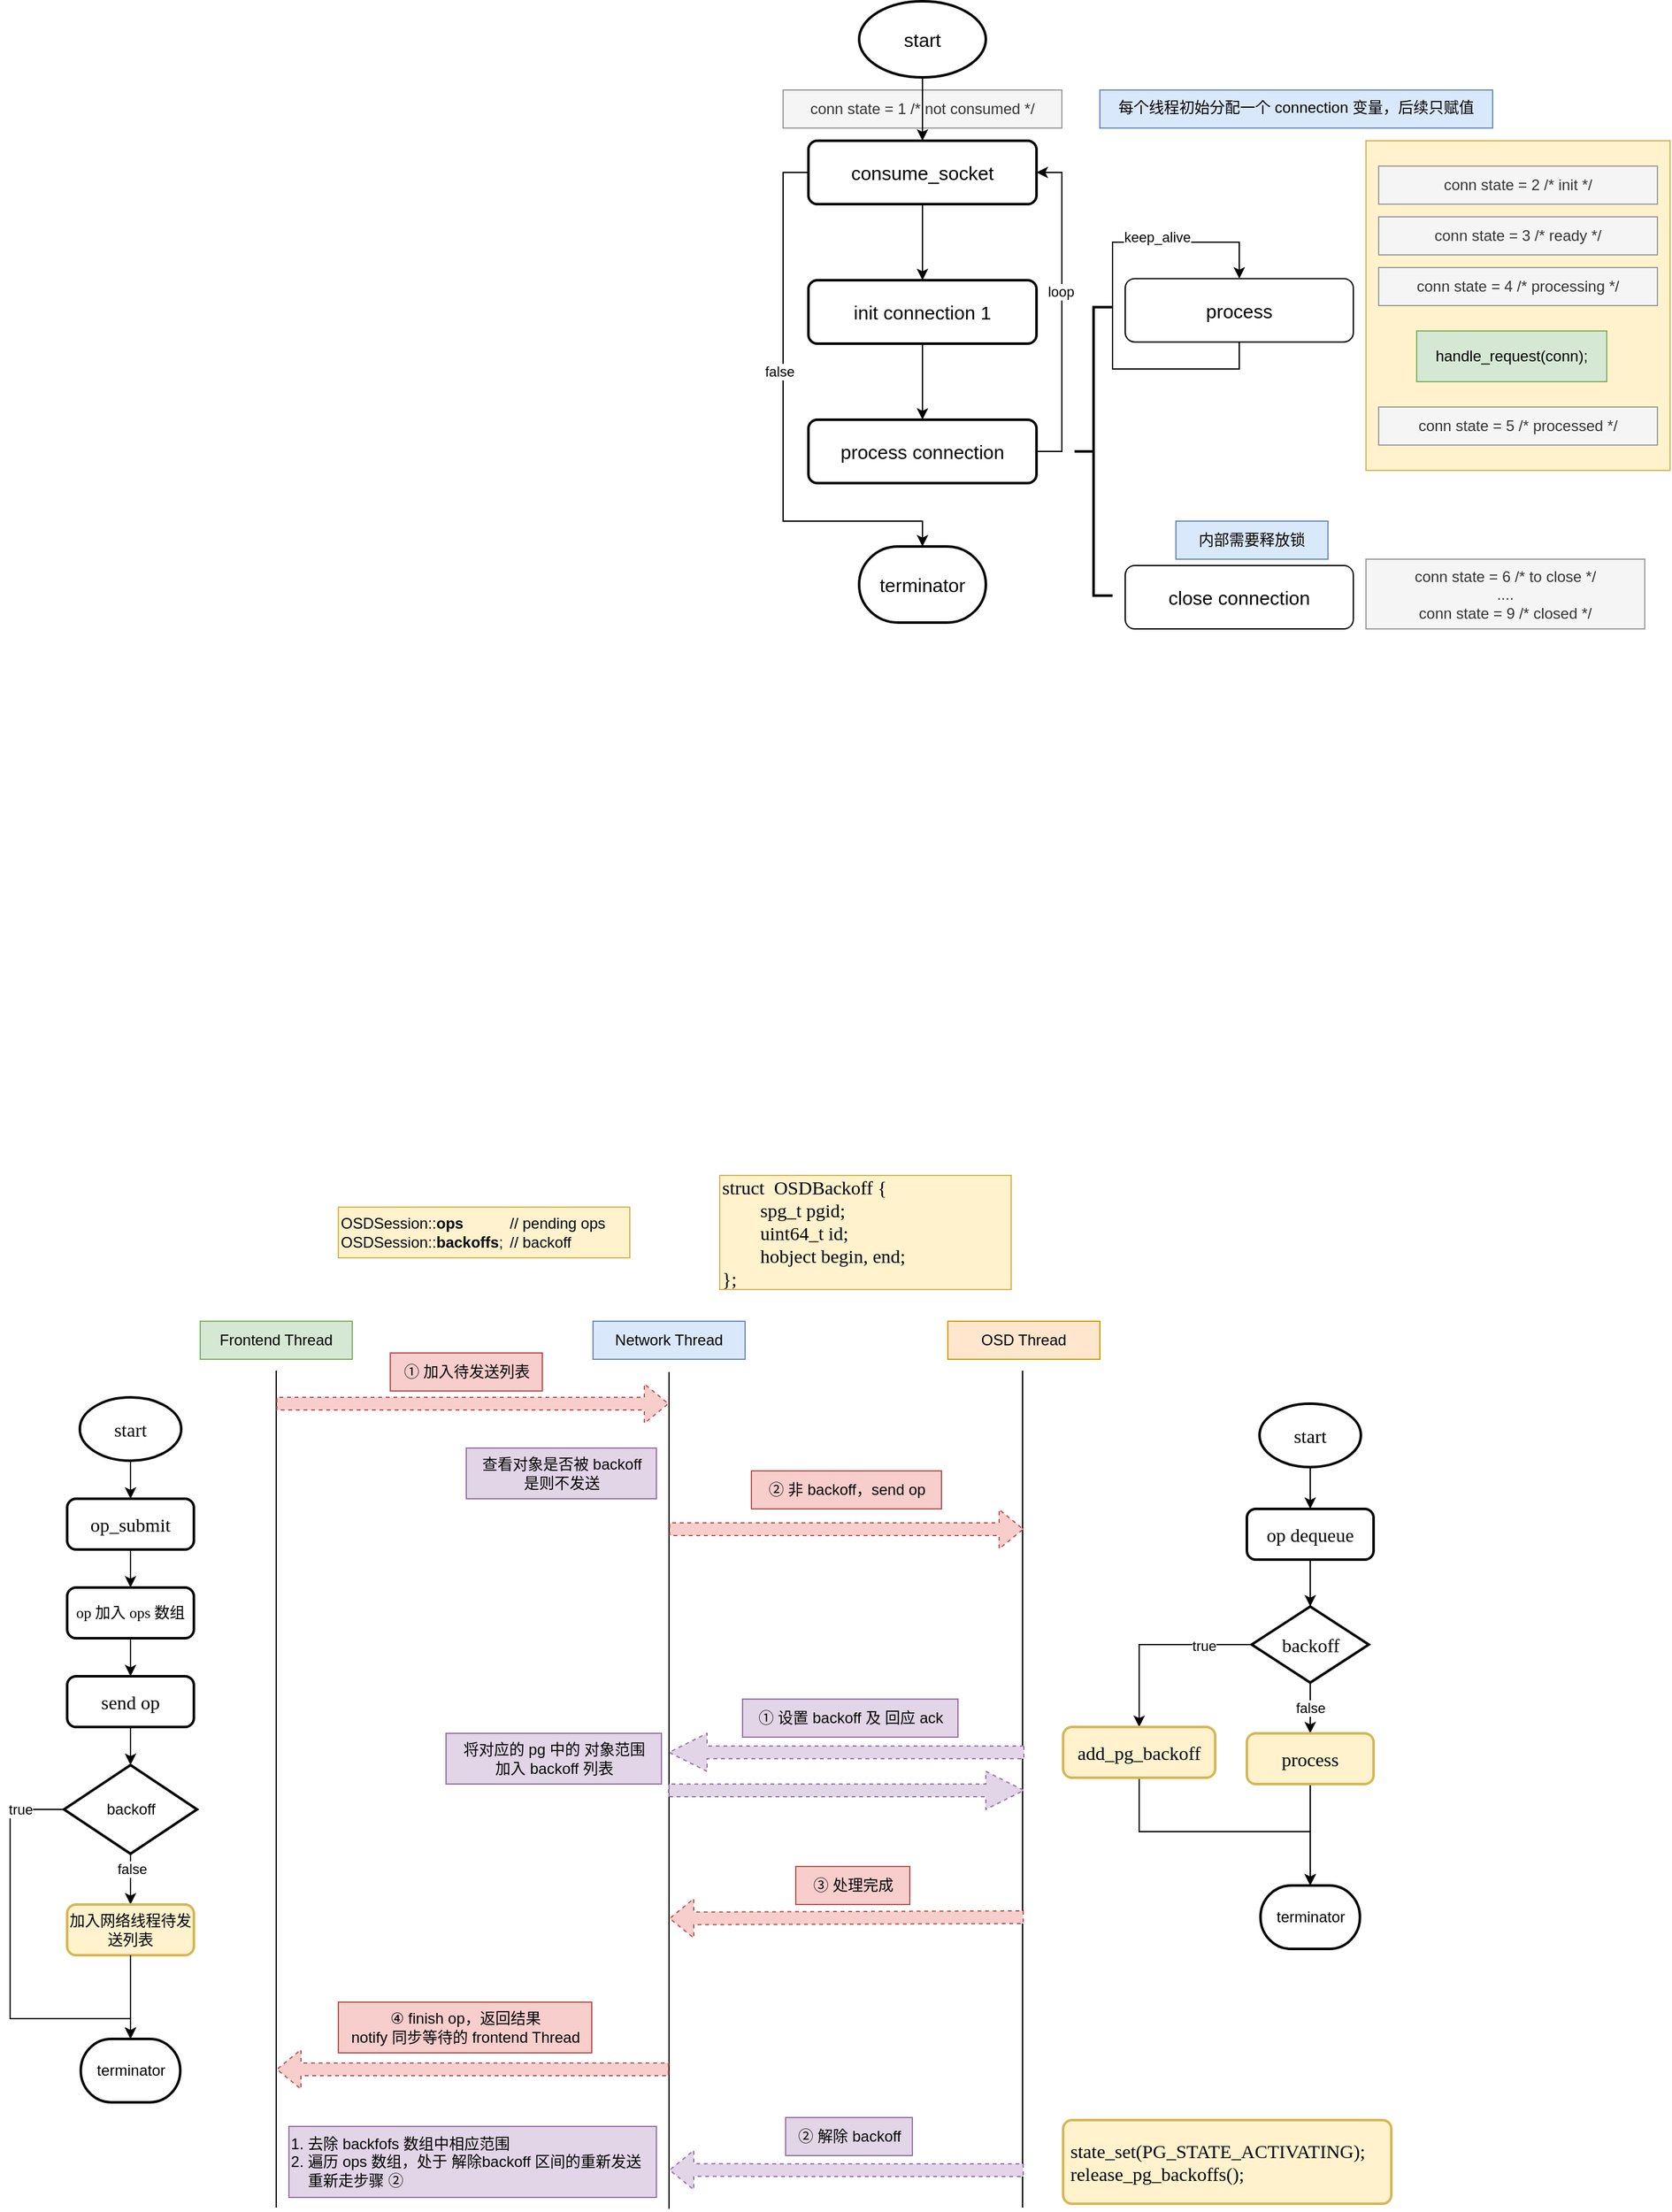 <mxfile version="24.8.6">
  <diagram id="C5RBs43oDa-KdzZeNtuy" name="Page-1">
    <mxGraphModel dx="3434" dy="1489" grid="1" gridSize="10" guides="1" tooltips="1" connect="1" arrows="1" fold="1" page="1" pageScale="1" pageWidth="827" pageHeight="1169" math="0" shadow="0">
      <root>
        <mxCell id="WIyWlLk6GJQsqaUBKTNV-0" />
        <mxCell id="WIyWlLk6GJQsqaUBKTNV-1" parent="WIyWlLk6GJQsqaUBKTNV-0" />
        <mxCell id="h92ZNd57hAfHwcITS-Yp-35" value="" style="group" parent="WIyWlLk6GJQsqaUBKTNV-1" vertex="1" connectable="0">
          <mxGeometry x="-190" y="89" width="700" height="495" as="geometry" />
        </mxCell>
        <mxCell id="h92ZNd57hAfHwcITS-Yp-18" value="conn state = 1&amp;nbsp;/* not consumed */" style="text;html=1;align=center;verticalAlign=middle;whiteSpace=wrap;rounded=0;fillColor=#f5f5f5;fontColor=#333333;strokeColor=#9E9E9E;" parent="h92ZNd57hAfHwcITS-Yp-35" vertex="1">
          <mxGeometry y="70" width="220" height="30" as="geometry" />
        </mxCell>
        <mxCell id="h92ZNd57hAfHwcITS-Yp-0" value="&lt;font style=&quot;font-size: 15px;&quot;&gt;start&lt;/font&gt;" style="strokeWidth=2;html=1;shape=mxgraph.flowchart.start_1;whiteSpace=wrap;" parent="h92ZNd57hAfHwcITS-Yp-35" vertex="1">
          <mxGeometry x="60" width="100" height="60" as="geometry" />
        </mxCell>
        <mxCell id="h92ZNd57hAfHwcITS-Yp-1" value="&lt;font style=&quot;font-size: 15px;&quot;&gt;consume_socket&lt;/font&gt;" style="rounded=1;whiteSpace=wrap;html=1;absoluteArcSize=1;arcSize=14;strokeWidth=2;" parent="h92ZNd57hAfHwcITS-Yp-35" vertex="1">
          <mxGeometry x="20" y="110" width="180" height="50" as="geometry" />
        </mxCell>
        <mxCell id="h92ZNd57hAfHwcITS-Yp-3" value="&lt;font style=&quot;font-size: 15px;&quot;&gt;init&amp;nbsp;connection 1&lt;/font&gt;" style="rounded=1;whiteSpace=wrap;html=1;absoluteArcSize=1;arcSize=14;strokeWidth=2;" parent="h92ZNd57hAfHwcITS-Yp-35" vertex="1">
          <mxGeometry x="20" y="220" width="180" height="50" as="geometry" />
        </mxCell>
        <mxCell id="h92ZNd57hAfHwcITS-Yp-14" style="edgeStyle=orthogonalEdgeStyle;rounded=0;orthogonalLoop=1;jettySize=auto;html=1;entryX=1;entryY=0.5;entryDx=0;entryDy=0;" parent="h92ZNd57hAfHwcITS-Yp-35" source="h92ZNd57hAfHwcITS-Yp-4" target="h92ZNd57hAfHwcITS-Yp-1" edge="1">
          <mxGeometry relative="1" as="geometry">
            <Array as="points">
              <mxPoint x="220" y="355" />
              <mxPoint x="220" y="135" />
            </Array>
          </mxGeometry>
        </mxCell>
        <mxCell id="h92ZNd57hAfHwcITS-Yp-15" value="loop" style="edgeLabel;html=1;align=center;verticalAlign=middle;resizable=0;points=[];" parent="h92ZNd57hAfHwcITS-Yp-14" vertex="1" connectable="0">
          <mxGeometry x="0.122" y="1" relative="1" as="geometry">
            <mxPoint as="offset" />
          </mxGeometry>
        </mxCell>
        <mxCell id="h92ZNd57hAfHwcITS-Yp-4" value="&lt;font style=&quot;font-size: 15px;&quot;&gt;process connection&lt;/font&gt;" style="rounded=1;whiteSpace=wrap;html=1;absoluteArcSize=1;arcSize=14;strokeWidth=2;" parent="h92ZNd57hAfHwcITS-Yp-35" vertex="1">
          <mxGeometry x="20" y="330" width="180" height="50" as="geometry" />
        </mxCell>
        <mxCell id="h92ZNd57hAfHwcITS-Yp-5" value="&lt;font style=&quot;font-size: 15px;&quot;&gt;terminator&lt;/font&gt;" style="strokeWidth=2;html=1;shape=mxgraph.flowchart.terminator;whiteSpace=wrap;" parent="h92ZNd57hAfHwcITS-Yp-35" vertex="1">
          <mxGeometry x="60" y="430" width="100" height="60" as="geometry" />
        </mxCell>
        <mxCell id="h92ZNd57hAfHwcITS-Yp-6" value="" style="strokeWidth=2;html=1;shape=mxgraph.flowchart.annotation_2;align=left;labelPosition=right;pointerEvents=1;" parent="h92ZNd57hAfHwcITS-Yp-35" vertex="1">
          <mxGeometry x="230" y="241.25" width="30" height="227.5" as="geometry" />
        </mxCell>
        <mxCell id="h92ZNd57hAfHwcITS-Yp-7" value="" style="endArrow=classic;html=1;rounded=0;exitX=0.5;exitY=1;exitDx=0;exitDy=0;exitPerimeter=0;entryX=0.5;entryY=0;entryDx=0;entryDy=0;" parent="h92ZNd57hAfHwcITS-Yp-35" source="h92ZNd57hAfHwcITS-Yp-0" target="h92ZNd57hAfHwcITS-Yp-1" edge="1">
          <mxGeometry width="50" height="50" relative="1" as="geometry">
            <mxPoint x="160" y="240" as="sourcePoint" />
            <mxPoint x="210" y="190" as="targetPoint" />
          </mxGeometry>
        </mxCell>
        <mxCell id="h92ZNd57hAfHwcITS-Yp-8" value="" style="endArrow=classic;html=1;rounded=0;exitX=0.5;exitY=1;exitDx=0;exitDy=0;" parent="h92ZNd57hAfHwcITS-Yp-35" source="h92ZNd57hAfHwcITS-Yp-1" edge="1">
          <mxGeometry width="50" height="50" relative="1" as="geometry">
            <mxPoint x="109.41" y="170" as="sourcePoint" />
            <mxPoint x="110" y="220" as="targetPoint" />
          </mxGeometry>
        </mxCell>
        <mxCell id="h92ZNd57hAfHwcITS-Yp-9" value="" style="endArrow=classic;html=1;rounded=0;exitX=0.5;exitY=1;exitDx=0;exitDy=0;entryX=0.5;entryY=0;entryDx=0;entryDy=0;" parent="h92ZNd57hAfHwcITS-Yp-35" source="h92ZNd57hAfHwcITS-Yp-3" target="h92ZNd57hAfHwcITS-Yp-4" edge="1">
          <mxGeometry width="50" height="50" relative="1" as="geometry">
            <mxPoint x="120" y="170" as="sourcePoint" />
            <mxPoint x="120" y="230" as="targetPoint" />
          </mxGeometry>
        </mxCell>
        <mxCell id="h92ZNd57hAfHwcITS-Yp-13" style="edgeStyle=orthogonalEdgeStyle;rounded=0;orthogonalLoop=1;jettySize=auto;html=1;exitX=0;exitY=0.5;exitDx=0;exitDy=0;entryX=0.5;entryY=0;entryDx=0;entryDy=0;entryPerimeter=0;" parent="h92ZNd57hAfHwcITS-Yp-35" source="h92ZNd57hAfHwcITS-Yp-1" target="h92ZNd57hAfHwcITS-Yp-5" edge="1">
          <mxGeometry relative="1" as="geometry">
            <Array as="points">
              <mxPoint y="135" />
              <mxPoint y="410" />
              <mxPoint x="110" y="410" />
            </Array>
          </mxGeometry>
        </mxCell>
        <mxCell id="h92ZNd57hAfHwcITS-Yp-16" value="false" style="edgeLabel;html=1;align=center;verticalAlign=middle;resizable=0;points=[];" parent="h92ZNd57hAfHwcITS-Yp-13" vertex="1" connectable="0">
          <mxGeometry x="-0.169" y="-3" relative="1" as="geometry">
            <mxPoint as="offset" />
          </mxGeometry>
        </mxCell>
        <mxCell id="h92ZNd57hAfHwcITS-Yp-20" value="&lt;font style=&quot;font-size: 15px;&quot;&gt;process&lt;/font&gt;" style="rounded=1;whiteSpace=wrap;html=1;" parent="h92ZNd57hAfHwcITS-Yp-35" vertex="1">
          <mxGeometry x="270" y="218.69" width="180" height="50" as="geometry" />
        </mxCell>
        <mxCell id="h92ZNd57hAfHwcITS-Yp-21" style="edgeStyle=orthogonalEdgeStyle;rounded=0;orthogonalLoop=1;jettySize=auto;html=1;entryX=0.5;entryY=0;entryDx=0;entryDy=0;exitX=0.5;exitY=1;exitDx=0;exitDy=0;" parent="h92ZNd57hAfHwcITS-Yp-35" source="h92ZNd57hAfHwcITS-Yp-20" target="h92ZNd57hAfHwcITS-Yp-20" edge="1">
          <mxGeometry relative="1" as="geometry">
            <Array as="points">
              <mxPoint x="360" y="289.94" />
              <mxPoint x="260" y="289.94" />
              <mxPoint x="260" y="189.94" />
              <mxPoint x="360" y="189.94" />
            </Array>
          </mxGeometry>
        </mxCell>
        <mxCell id="h92ZNd57hAfHwcITS-Yp-22" value="keep_alive" style="edgeLabel;html=1;align=center;verticalAlign=middle;resizable=0;points=[];" parent="h92ZNd57hAfHwcITS-Yp-21" vertex="1" connectable="0">
          <mxGeometry x="0.465" y="4" relative="1" as="geometry">
            <mxPoint as="offset" />
          </mxGeometry>
        </mxCell>
        <mxCell id="h92ZNd57hAfHwcITS-Yp-27" value="&lt;font style=&quot;font-size: 15px;&quot;&gt;close&amp;nbsp;connection&lt;/font&gt;" style="rounded=1;whiteSpace=wrap;html=1;" parent="h92ZNd57hAfHwcITS-Yp-35" vertex="1">
          <mxGeometry x="270" y="445" width="180" height="50" as="geometry" />
        </mxCell>
        <mxCell id="h92ZNd57hAfHwcITS-Yp-28" value="内部需要释放锁" style="text;html=1;align=center;verticalAlign=middle;whiteSpace=wrap;rounded=0;fillColor=#dae8fc;strokeColor=#6c8ebf;" parent="h92ZNd57hAfHwcITS-Yp-35" vertex="1">
          <mxGeometry x="310" y="410" width="120" height="30" as="geometry" />
        </mxCell>
        <mxCell id="h92ZNd57hAfHwcITS-Yp-29" value="&lt;div&gt;conn state = 6 /* to close */&lt;/div&gt;&lt;div&gt;....&lt;/div&gt;conn state = 9 /* closed */" style="text;html=1;align=center;verticalAlign=middle;whiteSpace=wrap;rounded=0;fillColor=#f5f5f5;fontColor=#333333;strokeColor=#9E9E9E;" parent="h92ZNd57hAfHwcITS-Yp-35" vertex="1">
          <mxGeometry x="460" y="440" width="220" height="55" as="geometry" />
        </mxCell>
        <mxCell id="h92ZNd57hAfHwcITS-Yp-32" value="" style="group" parent="h92ZNd57hAfHwcITS-Yp-35" vertex="1" connectable="0">
          <mxGeometry x="460" y="110" width="240" height="260" as="geometry" />
        </mxCell>
        <mxCell id="h92ZNd57hAfHwcITS-Yp-30" value="" style="rounded=0;whiteSpace=wrap;html=1;fillColor=#fff2cc;strokeColor=#d6b656;container=0;" parent="h92ZNd57hAfHwcITS-Yp-32" vertex="1">
          <mxGeometry width="240" height="260" as="geometry" />
        </mxCell>
        <mxCell id="h92ZNd57hAfHwcITS-Yp-19" value="conn state = 2 /* init */" style="text;html=1;align=center;verticalAlign=middle;whiteSpace=wrap;rounded=0;fillColor=#f5f5f5;fontColor=#333333;strokeColor=#9E9E9E;container=0;" parent="h92ZNd57hAfHwcITS-Yp-32" vertex="1">
          <mxGeometry x="10" y="20" width="220" height="30" as="geometry" />
        </mxCell>
        <mxCell id="h92ZNd57hAfHwcITS-Yp-23" value="conn state = 3 /* ready */" style="text;html=1;align=center;verticalAlign=middle;whiteSpace=wrap;rounded=0;fillColor=#f5f5f5;fontColor=#333333;strokeColor=#9E9E9E;container=0;" parent="h92ZNd57hAfHwcITS-Yp-32" vertex="1">
          <mxGeometry x="10" y="60" width="220" height="30" as="geometry" />
        </mxCell>
        <mxCell id="h92ZNd57hAfHwcITS-Yp-24" value="conn state = 4 /* processing */" style="text;html=1;align=center;verticalAlign=middle;whiteSpace=wrap;rounded=0;fillColor=#f5f5f5;fontColor=#333333;strokeColor=#9E9E9E;container=0;" parent="h92ZNd57hAfHwcITS-Yp-32" vertex="1">
          <mxGeometry x="10" y="100" width="220" height="30" as="geometry" />
        </mxCell>
        <mxCell id="h92ZNd57hAfHwcITS-Yp-25" value="handle_request(conn);" style="text;whiteSpace=wrap;verticalAlign=middle;fillColor=#d5e8d4;strokeColor=#82b366;align=center;container=0;" parent="h92ZNd57hAfHwcITS-Yp-32" vertex="1">
          <mxGeometry x="40" y="150" width="150" height="40" as="geometry" />
        </mxCell>
        <mxCell id="h92ZNd57hAfHwcITS-Yp-26" value="conn state = 5 /* processed */" style="text;html=1;align=center;verticalAlign=middle;whiteSpace=wrap;rounded=0;fillColor=#f5f5f5;fontColor=#333333;strokeColor=#9E9E9E;container=0;" parent="h92ZNd57hAfHwcITS-Yp-32" vertex="1">
          <mxGeometry x="10" y="210" width="220" height="30" as="geometry" />
        </mxCell>
        <mxCell id="h92ZNd57hAfHwcITS-Yp-34" value="&lt;div style=&quot;&quot;&gt;&lt;span style=&quot;background-color: initial;&quot;&gt;每个线程初始分配一个 connection 变量，后续只赋值&lt;/span&gt;&lt;/div&gt;" style="text;whiteSpace=wrap;html=1;fillColor=#dae8fc;strokeColor=#6c8ebf;align=center;" parent="h92ZNd57hAfHwcITS-Yp-35" vertex="1">
          <mxGeometry x="250" y="70" width="310" height="30" as="geometry" />
        </mxCell>
        <mxCell id="U1w5Cl4XXdJ5cNv1xuHd-0" value="" style="endArrow=none;html=1;rounded=0;" edge="1" parent="WIyWlLk6GJQsqaUBKTNV-1">
          <mxGeometry width="50" height="50" relative="1" as="geometry">
            <mxPoint x="-280" y="1830" as="sourcePoint" />
            <mxPoint x="-280" y="1170" as="targetPoint" />
          </mxGeometry>
        </mxCell>
        <mxCell id="U1w5Cl4XXdJ5cNv1xuHd-1" value="" style="endArrow=none;html=1;rounded=0;" edge="1" parent="WIyWlLk6GJQsqaUBKTNV-1">
          <mxGeometry width="50" height="50" relative="1" as="geometry">
            <mxPoint x="-590" y="1829" as="sourcePoint" />
            <mxPoint x="-590" y="1169" as="targetPoint" />
          </mxGeometry>
        </mxCell>
        <mxCell id="U1w5Cl4XXdJ5cNv1xuHd-2" value="" style="endArrow=none;html=1;rounded=0;" edge="1" parent="WIyWlLk6GJQsqaUBKTNV-1">
          <mxGeometry width="50" height="50" relative="1" as="geometry">
            <mxPoint x="-1" y="1829" as="sourcePoint" />
            <mxPoint x="-1" y="1169" as="targetPoint" />
          </mxGeometry>
        </mxCell>
        <mxCell id="U1w5Cl4XXdJ5cNv1xuHd-3" value="Frontend Thread" style="text;html=1;align=center;verticalAlign=middle;whiteSpace=wrap;rounded=0;fillColor=#d5e8d4;strokeColor=#82b366;" vertex="1" parent="WIyWlLk6GJQsqaUBKTNV-1">
          <mxGeometry x="-650" y="1130" width="120" height="30" as="geometry" />
        </mxCell>
        <mxCell id="U1w5Cl4XXdJ5cNv1xuHd-4" value="Network Thread" style="text;html=1;align=center;verticalAlign=middle;whiteSpace=wrap;rounded=0;fillColor=#dae8fc;strokeColor=#6c8ebf;" vertex="1" parent="WIyWlLk6GJQsqaUBKTNV-1">
          <mxGeometry x="-340" y="1130" width="120" height="30" as="geometry" />
        </mxCell>
        <mxCell id="U1w5Cl4XXdJ5cNv1xuHd-5" value="OSD Thread" style="text;html=1;align=center;verticalAlign=middle;whiteSpace=wrap;rounded=0;fillColor=#ffe6cc;strokeColor=#d79b00;" vertex="1" parent="WIyWlLk6GJQsqaUBKTNV-1">
          <mxGeometry x="-60" y="1130" width="120" height="30" as="geometry" />
        </mxCell>
        <mxCell id="U1w5Cl4XXdJ5cNv1xuHd-14" style="edgeStyle=orthogonalEdgeStyle;rounded=0;orthogonalLoop=1;jettySize=auto;html=1;exitX=0.5;exitY=1;exitDx=0;exitDy=0;exitPerimeter=0;entryX=0.5;entryY=0;entryDx=0;entryDy=0;" edge="1" parent="WIyWlLk6GJQsqaUBKTNV-1" source="U1w5Cl4XXdJ5cNv1xuHd-6" target="U1w5Cl4XXdJ5cNv1xuHd-7">
          <mxGeometry relative="1" as="geometry" />
        </mxCell>
        <mxCell id="U1w5Cl4XXdJ5cNv1xuHd-6" value="&lt;font face=&quot;Times New Roman&quot; style=&quot;font-size: 15px;&quot;&gt;start&lt;/font&gt;" style="strokeWidth=2;html=1;shape=mxgraph.flowchart.start_1;whiteSpace=wrap;" vertex="1" parent="WIyWlLk6GJQsqaUBKTNV-1">
          <mxGeometry x="-745" y="1190" width="80" height="50" as="geometry" />
        </mxCell>
        <mxCell id="U1w5Cl4XXdJ5cNv1xuHd-15" style="edgeStyle=orthogonalEdgeStyle;rounded=0;orthogonalLoop=1;jettySize=auto;html=1;exitX=0.5;exitY=1;exitDx=0;exitDy=0;entryX=0.5;entryY=0;entryDx=0;entryDy=0;" edge="1" parent="WIyWlLk6GJQsqaUBKTNV-1" source="U1w5Cl4XXdJ5cNv1xuHd-7" target="U1w5Cl4XXdJ5cNv1xuHd-8">
          <mxGeometry relative="1" as="geometry" />
        </mxCell>
        <mxCell id="U1w5Cl4XXdJ5cNv1xuHd-7" value="&lt;font face=&quot;Times New Roman&quot; style=&quot;font-size: 15px;&quot;&gt;op_submit&lt;/font&gt;" style="rounded=1;whiteSpace=wrap;html=1;absoluteArcSize=1;arcSize=14;strokeWidth=2;" vertex="1" parent="WIyWlLk6GJQsqaUBKTNV-1">
          <mxGeometry x="-755" y="1270" width="100" height="40" as="geometry" />
        </mxCell>
        <mxCell id="U1w5Cl4XXdJ5cNv1xuHd-16" style="edgeStyle=orthogonalEdgeStyle;rounded=0;orthogonalLoop=1;jettySize=auto;html=1;exitX=0.5;exitY=1;exitDx=0;exitDy=0;entryX=0.5;entryY=0;entryDx=0;entryDy=0;" edge="1" parent="WIyWlLk6GJQsqaUBKTNV-1" source="U1w5Cl4XXdJ5cNv1xuHd-8" target="U1w5Cl4XXdJ5cNv1xuHd-10">
          <mxGeometry relative="1" as="geometry" />
        </mxCell>
        <mxCell id="U1w5Cl4XXdJ5cNv1xuHd-8" value="&lt;font style=&quot;font-size: 12px;&quot; face=&quot;Times New Roman&quot;&gt;op 加入 ops 数组&lt;/font&gt;" style="rounded=1;whiteSpace=wrap;html=1;absoluteArcSize=1;arcSize=14;strokeWidth=2;" vertex="1" parent="WIyWlLk6GJQsqaUBKTNV-1">
          <mxGeometry x="-755" y="1340" width="100" height="40" as="geometry" />
        </mxCell>
        <mxCell id="U1w5Cl4XXdJ5cNv1xuHd-9" value="&lt;div&gt;OSDSession::&lt;b&gt;ops&lt;/b&gt; &lt;span style=&quot;white-space:pre&quot;&gt;&#x9;&#x9;&lt;/span&gt;// pending ops&lt;/div&gt;&lt;div&gt;OSDSession::&lt;b&gt;backoffs&lt;/b&gt;;&lt;span style=&quot;white-space:pre&quot;&gt;&#x9;&lt;/span&gt;// backoff&lt;/div&gt;" style="text;html=1;align=left;verticalAlign=middle;whiteSpace=wrap;rounded=0;fillColor=#fff2cc;strokeColor=#d6b656;" vertex="1" parent="WIyWlLk6GJQsqaUBKTNV-1">
          <mxGeometry x="-541" y="1040" width="230" height="40" as="geometry" />
        </mxCell>
        <mxCell id="U1w5Cl4XXdJ5cNv1xuHd-10" value="&lt;font face=&quot;Times New Roman&quot; style=&quot;font-size: 15px;&quot;&gt;send op&lt;/font&gt;" style="rounded=1;whiteSpace=wrap;html=1;absoluteArcSize=1;arcSize=14;strokeWidth=2;" vertex="1" parent="WIyWlLk6GJQsqaUBKTNV-1">
          <mxGeometry x="-755" y="1410" width="100" height="40" as="geometry" />
        </mxCell>
        <mxCell id="U1w5Cl4XXdJ5cNv1xuHd-18" style="edgeStyle=orthogonalEdgeStyle;rounded=0;orthogonalLoop=1;jettySize=auto;html=1;exitX=0.5;exitY=1;exitDx=0;exitDy=0;exitPerimeter=0;entryX=0.5;entryY=0;entryDx=0;entryDy=0;" edge="1" parent="WIyWlLk6GJQsqaUBKTNV-1" source="U1w5Cl4XXdJ5cNv1xuHd-11" target="U1w5Cl4XXdJ5cNv1xuHd-12">
          <mxGeometry relative="1" as="geometry" />
        </mxCell>
        <mxCell id="U1w5Cl4XXdJ5cNv1xuHd-22" value="false" style="edgeLabel;html=1;align=center;verticalAlign=middle;resizable=0;points=[];" vertex="1" connectable="0" parent="U1w5Cl4XXdJ5cNv1xuHd-18">
          <mxGeometry x="-0.4" y="1" relative="1" as="geometry">
            <mxPoint as="offset" />
          </mxGeometry>
        </mxCell>
        <mxCell id="U1w5Cl4XXdJ5cNv1xuHd-11" value="backoff" style="strokeWidth=2;html=1;shape=mxgraph.flowchart.decision;whiteSpace=wrap;" vertex="1" parent="WIyWlLk6GJQsqaUBKTNV-1">
          <mxGeometry x="-757.5" y="1480" width="105" height="70" as="geometry" />
        </mxCell>
        <mxCell id="U1w5Cl4XXdJ5cNv1xuHd-12" value="加入网络线程待发送列表" style="rounded=1;whiteSpace=wrap;html=1;absoluteArcSize=1;arcSize=14;strokeWidth=2;fillColor=#fff2cc;strokeColor=#d6b656;" vertex="1" parent="WIyWlLk6GJQsqaUBKTNV-1">
          <mxGeometry x="-755" y="1590" width="100" height="40" as="geometry" />
        </mxCell>
        <mxCell id="U1w5Cl4XXdJ5cNv1xuHd-13" value="terminator" style="strokeWidth=2;html=1;shape=mxgraph.flowchart.terminator;whiteSpace=wrap;" vertex="1" parent="WIyWlLk6GJQsqaUBKTNV-1">
          <mxGeometry x="-744.25" y="1696" width="78.5" height="50" as="geometry" />
        </mxCell>
        <mxCell id="U1w5Cl4XXdJ5cNv1xuHd-17" style="edgeStyle=orthogonalEdgeStyle;rounded=0;orthogonalLoop=1;jettySize=auto;html=1;exitX=0.5;exitY=1;exitDx=0;exitDy=0;entryX=0.5;entryY=0;entryDx=0;entryDy=0;entryPerimeter=0;" edge="1" parent="WIyWlLk6GJQsqaUBKTNV-1" source="U1w5Cl4XXdJ5cNv1xuHd-10" target="U1w5Cl4XXdJ5cNv1xuHd-11">
          <mxGeometry relative="1" as="geometry" />
        </mxCell>
        <mxCell id="U1w5Cl4XXdJ5cNv1xuHd-19" style="edgeStyle=orthogonalEdgeStyle;rounded=0;orthogonalLoop=1;jettySize=auto;html=1;exitX=0.5;exitY=1;exitDx=0;exitDy=0;entryX=0.5;entryY=0;entryDx=0;entryDy=0;entryPerimeter=0;" edge="1" parent="WIyWlLk6GJQsqaUBKTNV-1" source="U1w5Cl4XXdJ5cNv1xuHd-12" target="U1w5Cl4XXdJ5cNv1xuHd-13">
          <mxGeometry relative="1" as="geometry" />
        </mxCell>
        <mxCell id="U1w5Cl4XXdJ5cNv1xuHd-20" style="edgeStyle=orthogonalEdgeStyle;rounded=0;orthogonalLoop=1;jettySize=auto;html=1;exitX=0;exitY=0.5;exitDx=0;exitDy=0;exitPerimeter=0;entryX=0.5;entryY=0;entryDx=0;entryDy=0;entryPerimeter=0;" edge="1" parent="WIyWlLk6GJQsqaUBKTNV-1" source="U1w5Cl4XXdJ5cNv1xuHd-11" target="U1w5Cl4XXdJ5cNv1xuHd-13">
          <mxGeometry relative="1" as="geometry">
            <Array as="points">
              <mxPoint x="-800" y="1515" />
              <mxPoint x="-800" y="1680" />
              <mxPoint x="-705" y="1680" />
            </Array>
          </mxGeometry>
        </mxCell>
        <mxCell id="U1w5Cl4XXdJ5cNv1xuHd-21" value="true" style="edgeLabel;html=1;align=center;verticalAlign=middle;resizable=0;points=[];" vertex="1" connectable="0" parent="U1w5Cl4XXdJ5cNv1xuHd-20">
          <mxGeometry x="-0.783" relative="1" as="geometry">
            <mxPoint as="offset" />
          </mxGeometry>
        </mxCell>
        <mxCell id="U1w5Cl4XXdJ5cNv1xuHd-29" style="edgeStyle=orthogonalEdgeStyle;rounded=0;orthogonalLoop=1;jettySize=auto;html=1;exitX=0.5;exitY=1;exitDx=0;exitDy=0;exitPerimeter=0;entryX=0.5;entryY=0;entryDx=0;entryDy=0;" edge="1" parent="WIyWlLk6GJQsqaUBKTNV-1" source="U1w5Cl4XXdJ5cNv1xuHd-23" target="U1w5Cl4XXdJ5cNv1xuHd-24">
          <mxGeometry relative="1" as="geometry" />
        </mxCell>
        <mxCell id="U1w5Cl4XXdJ5cNv1xuHd-23" value="&lt;font face=&quot;Times New Roman&quot; style=&quot;font-size: 15px;&quot;&gt;start&lt;/font&gt;" style="strokeWidth=2;html=1;shape=mxgraph.flowchart.start_1;whiteSpace=wrap;" vertex="1" parent="WIyWlLk6GJQsqaUBKTNV-1">
          <mxGeometry x="186" y="1195" width="80" height="50" as="geometry" />
        </mxCell>
        <mxCell id="U1w5Cl4XXdJ5cNv1xuHd-24" value="&lt;font face=&quot;Times New Roman&quot;&gt;&lt;span style=&quot;font-size: 15px;&quot;&gt;op dequeue&lt;/span&gt;&lt;/font&gt;" style="rounded=1;whiteSpace=wrap;html=1;absoluteArcSize=1;arcSize=14;strokeWidth=2;" vertex="1" parent="WIyWlLk6GJQsqaUBKTNV-1">
          <mxGeometry x="176" y="1278" width="100" height="40" as="geometry" />
        </mxCell>
        <mxCell id="U1w5Cl4XXdJ5cNv1xuHd-30" value="false" style="edgeStyle=orthogonalEdgeStyle;rounded=0;orthogonalLoop=1;jettySize=auto;html=1;exitX=0.5;exitY=1;exitDx=0;exitDy=0;exitPerimeter=0;entryX=0.5;entryY=0;entryDx=0;entryDy=0;" edge="1" parent="WIyWlLk6GJQsqaUBKTNV-1" source="U1w5Cl4XXdJ5cNv1xuHd-26" target="U1w5Cl4XXdJ5cNv1xuHd-27">
          <mxGeometry relative="1" as="geometry" />
        </mxCell>
        <mxCell id="U1w5Cl4XXdJ5cNv1xuHd-32" style="edgeStyle=orthogonalEdgeStyle;rounded=0;orthogonalLoop=1;jettySize=auto;html=1;exitX=0;exitY=0.5;exitDx=0;exitDy=0;exitPerimeter=0;entryX=0.5;entryY=0;entryDx=0;entryDy=0;" edge="1" parent="WIyWlLk6GJQsqaUBKTNV-1" source="U1w5Cl4XXdJ5cNv1xuHd-26" target="U1w5Cl4XXdJ5cNv1xuHd-31">
          <mxGeometry relative="1" as="geometry" />
        </mxCell>
        <mxCell id="U1w5Cl4XXdJ5cNv1xuHd-33" value="true" style="edgeLabel;html=1;align=center;verticalAlign=middle;resizable=0;points=[];" vertex="1" connectable="0" parent="U1w5Cl4XXdJ5cNv1xuHd-32">
          <mxGeometry x="-0.499" y="1" relative="1" as="geometry">
            <mxPoint as="offset" />
          </mxGeometry>
        </mxCell>
        <mxCell id="U1w5Cl4XXdJ5cNv1xuHd-26" value="&lt;font style=&quot;font-size: 15px;&quot; face=&quot;Times New Roman&quot;&gt;backoff&lt;/font&gt;" style="strokeWidth=2;html=1;shape=mxgraph.flowchart.decision;whiteSpace=wrap;" vertex="1" parent="WIyWlLk6GJQsqaUBKTNV-1">
          <mxGeometry x="179.75" y="1355" width="92.5" height="60" as="geometry" />
        </mxCell>
        <mxCell id="U1w5Cl4XXdJ5cNv1xuHd-36" style="edgeStyle=orthogonalEdgeStyle;rounded=0;orthogonalLoop=1;jettySize=auto;html=1;exitX=0.5;exitY=1;exitDx=0;exitDy=0;" edge="1" parent="WIyWlLk6GJQsqaUBKTNV-1" source="U1w5Cl4XXdJ5cNv1xuHd-27">
          <mxGeometry relative="1" as="geometry">
            <mxPoint x="226" y="1575" as="targetPoint" />
          </mxGeometry>
        </mxCell>
        <mxCell id="U1w5Cl4XXdJ5cNv1xuHd-27" value="&lt;font style=&quot;font-size: 15px;&quot; face=&quot;Times New Roman&quot;&gt;process&lt;/font&gt;" style="rounded=1;whiteSpace=wrap;html=1;absoluteArcSize=1;arcSize=14;strokeWidth=2;fillColor=#fff2cc;strokeColor=#d6b656;" vertex="1" parent="WIyWlLk6GJQsqaUBKTNV-1">
          <mxGeometry x="176" y="1455" width="100" height="40" as="geometry" />
        </mxCell>
        <mxCell id="U1w5Cl4XXdJ5cNv1xuHd-28" style="edgeStyle=orthogonalEdgeStyle;rounded=0;orthogonalLoop=1;jettySize=auto;html=1;exitX=0.5;exitY=1;exitDx=0;exitDy=0;entryX=0.5;entryY=0;entryDx=0;entryDy=0;entryPerimeter=0;" edge="1" parent="WIyWlLk6GJQsqaUBKTNV-1" source="U1w5Cl4XXdJ5cNv1xuHd-24" target="U1w5Cl4XXdJ5cNv1xuHd-26">
          <mxGeometry relative="1" as="geometry" />
        </mxCell>
        <mxCell id="U1w5Cl4XXdJ5cNv1xuHd-35" style="edgeStyle=orthogonalEdgeStyle;rounded=0;orthogonalLoop=1;jettySize=auto;html=1;exitX=0.5;exitY=1;exitDx=0;exitDy=0;" edge="1" parent="WIyWlLk6GJQsqaUBKTNV-1" source="U1w5Cl4XXdJ5cNv1xuHd-31" target="U1w5Cl4XXdJ5cNv1xuHd-34">
          <mxGeometry relative="1" as="geometry" />
        </mxCell>
        <mxCell id="U1w5Cl4XXdJ5cNv1xuHd-31" value="&lt;div data-morpho-block-id=&quot;docyg-2cb7d0c1-a724-11ef-acb9-47eefe7e204d&quot; class=&quot;mp-block-code-container&quot;&gt;&lt;pre style=&quot;overflow:auto&quot; class=&quot;mp-block-code-wrapper language-cpp&quot; data-view=&quot;code&quot; data-indent=&quot;0&quot; data-autowrap=&quot;false&quot; data-lang=&quot;cpp&quot; data-title=&quot;&quot; spellcheck=&quot;false&quot;&gt;&lt;div style=&quot;overflow:auto&quot; class=&quot;mp-block-code-content&quot;&gt;&lt;div data-text-content=&quot;&quot; class=&quot;mp-block-code-line&quot;&gt;&lt;span class=&quot;mp-block-code-line-content&quot;&gt;&lt;font style=&quot;font-size: 15px;&quot; face=&quot;Times New Roman&quot;&gt;add_pg_backoff&lt;/font&gt;&lt;/span&gt;&lt;/div&gt;&lt;/div&gt;&lt;/pre&gt;&lt;/div&gt;&lt;span class=&quot;mp-morpho-clipboard-doc-data&quot; data-morpho-doc-data=&quot;{&amp;quot;token&amp;quot;:&amp;quot;eyJhbGciOiJkaXIiLCJlbmMiOiJBMjU2R0NNIiwiYXBwSWQiOjEsInVpZCI6IlJwZjc3dm04TEUiLCJkb2NJZCI6InA1akJ1VllRQU9MX0IyIn0..MZDtKFkFQTlGJ8MC.aDaDxI_EinaNMKY9jjZV700NFYcS0YW0zk7ayk-DiJGO3N3S66tyYHH0j371GUDVrIQJL9d3-qEqKE9PYFEJRVh-kbnZ5zRWzxFcASqiscKPwq9REfCqIlF_kGmAo9mJ8rU3PhqWoFYz_juT_r-jXPNIgs_IecfH0P-RgJFbQ_LCheDi5WE2Oov2HN13xUEcA_zCnDivd8Q_zoicypyFRY-GZA.uTiKGGI4jxvv-MYLlxSpGw&amp;quot;,&amp;quot;appId&amp;quot;:&amp;quot;1&amp;quot;}&quot;&gt;&lt;/span&gt;" style="rounded=1;whiteSpace=wrap;html=1;absoluteArcSize=1;arcSize=14;strokeWidth=2;fillColor=#fff2cc;strokeColor=#d6b656;" vertex="1" parent="WIyWlLk6GJQsqaUBKTNV-1">
          <mxGeometry x="31" y="1450" width="120" height="40" as="geometry" />
        </mxCell>
        <mxCell id="U1w5Cl4XXdJ5cNv1xuHd-34" value="terminator" style="strokeWidth=2;html=1;shape=mxgraph.flowchart.terminator;whiteSpace=wrap;" vertex="1" parent="WIyWlLk6GJQsqaUBKTNV-1">
          <mxGeometry x="186.75" y="1575" width="78.5" height="50" as="geometry" />
        </mxCell>
        <mxCell id="U1w5Cl4XXdJ5cNv1xuHd-37" value="&lt;div data-morpho-block-id=&quot;docyg-2cb7d0c1-a724-11ef-acb9-47eefe7e204d&quot; class=&quot;mp-block-code-container&quot;&gt;&lt;pre style=&quot;overflow:auto&quot; class=&quot;mp-block-code-wrapper language-cpp&quot; data-view=&quot;code&quot; data-indent=&quot;0&quot; data-autowrap=&quot;false&quot; data-lang=&quot;cpp&quot; data-title=&quot;&quot; spellcheck=&quot;false&quot;&gt;&lt;div style=&quot;overflow: auto; font-size: 15px;&quot; class=&quot;mp-block-code-content&quot;&gt;&lt;div data-text-content=&quot;&quot; class=&quot;mp-block-code-line&quot;&gt;&lt;p style=&quot;margin: 0px; font-variant-numeric: normal; font-variant-east-asian: normal; font-variant-alternates: normal; font-size-adjust: none; font-kerning: auto; font-optical-sizing: auto; font-feature-settings: normal; font-variation-settings: normal; font-variant-position: normal; font-stretch: normal; line-height: normal; white-space: normal;&quot; class=&quot;p1&quot;&gt;&lt;font style=&quot;font-size: 15px;&quot; face=&quot;Times New Roman&quot;&gt;&lt;span style=&quot;&quot; class=&quot;Apple-converted-space&quot;&gt;&amp;nbsp;&lt;/span&gt;state_set(PG_STATE_ACTIVATING);&lt;/font&gt;&lt;/p&gt;&lt;p style=&quot;margin: 0px; font-variant-numeric: normal; font-variant-east-asian: normal; font-variant-alternates: normal; font-size-adjust: none; font-kerning: auto; font-optical-sizing: auto; font-feature-settings: normal; font-variation-settings: normal; font-variant-position: normal; font-stretch: normal; line-height: normal; white-space: normal;&quot; class=&quot;p1&quot;&gt;&lt;font style=&quot;font-size: 15px;&quot; face=&quot;Times New Roman&quot;&gt;&lt;span style=&quot;&quot; class=&quot;Apple-converted-space&quot;&gt;&amp;nbsp;&lt;/span&gt;release_pg_backoffs();&lt;/font&gt;&lt;/p&gt;&lt;/div&gt;&lt;/div&gt;&lt;/pre&gt;&lt;/div&gt;&lt;span class=&quot;mp-morpho-clipboard-doc-data&quot; data-morpho-doc-data=&quot;{&amp;quot;token&amp;quot;:&amp;quot;eyJhbGciOiJkaXIiLCJlbmMiOiJBMjU2R0NNIiwiYXBwSWQiOjEsInVpZCI6IlJwZjc3dm04TEUiLCJkb2NJZCI6InA1akJ1VllRQU9MX0IyIn0..MZDtKFkFQTlGJ8MC.aDaDxI_EinaNMKY9jjZV700NFYcS0YW0zk7ayk-DiJGO3N3S66tyYHH0j371GUDVrIQJL9d3-qEqKE9PYFEJRVh-kbnZ5zRWzxFcASqiscKPwq9REfCqIlF_kGmAo9mJ8rU3PhqWoFYz_juT_r-jXPNIgs_IecfH0P-RgJFbQ_LCheDi5WE2Oov2HN13xUEcA_zCnDivd8Q_zoicypyFRY-GZA.uTiKGGI4jxvv-MYLlxSpGw&amp;quot;,&amp;quot;appId&amp;quot;:&amp;quot;1&amp;quot;}&quot;&gt;&lt;/span&gt;" style="rounded=1;whiteSpace=wrap;html=1;absoluteArcSize=1;arcSize=14;strokeWidth=2;align=left;fillColor=#fff2cc;strokeColor=#d6b656;" vertex="1" parent="WIyWlLk6GJQsqaUBKTNV-1">
          <mxGeometry x="31" y="1760" width="259" height="66" as="geometry" />
        </mxCell>
        <mxCell id="U1w5Cl4XXdJ5cNv1xuHd-38" value="" style="endArrow=classic;html=1;rounded=0;dashed=1;curved=0;shape=flexArrow;fillColor=#f8cecc;strokeColor=#b85450;" edge="1" parent="WIyWlLk6GJQsqaUBKTNV-1">
          <mxGeometry width="50" height="50" relative="1" as="geometry">
            <mxPoint x="-590" y="1195" as="sourcePoint" />
            <mxPoint x="-280" y="1195" as="targetPoint" />
          </mxGeometry>
        </mxCell>
        <mxCell id="U1w5Cl4XXdJ5cNv1xuHd-39" value="" style="endArrow=classic;html=1;rounded=0;dashed=1;shape=flexArrow;fillColor=#f8cecc;strokeColor=#b85450;" edge="1" parent="WIyWlLk6GJQsqaUBKTNV-1">
          <mxGeometry width="50" height="50" relative="1" as="geometry">
            <mxPoint x="-280" y="1720" as="sourcePoint" />
            <mxPoint x="-590" y="1720" as="targetPoint" />
          </mxGeometry>
        </mxCell>
        <mxCell id="U1w5Cl4XXdJ5cNv1xuHd-40" value="④ finish op，返回结果&lt;div&gt;notify 同步等待的 frontend Thread&lt;/div&gt;" style="text;html=1;align=center;verticalAlign=middle;resizable=0;points=[];autosize=1;strokeColor=#b85450;fillColor=#f8cecc;" vertex="1" parent="WIyWlLk6GJQsqaUBKTNV-1">
          <mxGeometry x="-541" y="1667" width="200" height="40" as="geometry" />
        </mxCell>
        <mxCell id="U1w5Cl4XXdJ5cNv1xuHd-41" value="" style="endArrow=classic;html=1;rounded=0;dashed=1;shape=flexArrow;fillColor=#f8cecc;strokeColor=#b85450;" edge="1" parent="WIyWlLk6GJQsqaUBKTNV-1">
          <mxGeometry width="50" height="50" relative="1" as="geometry">
            <mxPoint x="-280" y="1294" as="sourcePoint" />
            <mxPoint y="1294" as="targetPoint" />
          </mxGeometry>
        </mxCell>
        <mxCell id="U1w5Cl4XXdJ5cNv1xuHd-42" value="" style="endArrow=classic;html=1;rounded=0;dashed=1;shape=flexArrow;fillColor=#f8cecc;strokeColor=#b85450;" edge="1" parent="WIyWlLk6GJQsqaUBKTNV-1">
          <mxGeometry width="50" height="50" relative="1" as="geometry">
            <mxPoint y="1600" as="sourcePoint" />
            <mxPoint x="-280" y="1601" as="targetPoint" />
          </mxGeometry>
        </mxCell>
        <mxCell id="U1w5Cl4XXdJ5cNv1xuHd-43" value="" style="endArrow=classic;html=1;rounded=0;dashed=1;fillColor=#e1d5e7;strokeColor=#9673a6;shape=arrow;" edge="1" parent="WIyWlLk6GJQsqaUBKTNV-1">
          <mxGeometry width="50" height="50" relative="1" as="geometry">
            <mxPoint y="1470" as="sourcePoint" />
            <mxPoint x="-280" y="1470" as="targetPoint" />
          </mxGeometry>
        </mxCell>
        <mxCell id="U1w5Cl4XXdJ5cNv1xuHd-44" value="" style="endArrow=classic;html=1;rounded=0;dashed=1;fillColor=#e1d5e7;strokeColor=#9673a6;shape=flexArrow;" edge="1" parent="WIyWlLk6GJQsqaUBKTNV-1">
          <mxGeometry width="50" height="50" relative="1" as="geometry">
            <mxPoint y="1799.52" as="sourcePoint" />
            <mxPoint x="-280" y="1799.41" as="targetPoint" />
          </mxGeometry>
        </mxCell>
        <mxCell id="U1w5Cl4XXdJ5cNv1xuHd-45" value="① 加入待发送列表" style="text;html=1;align=center;verticalAlign=middle;resizable=0;points=[];autosize=1;strokeColor=#b85450;fillColor=#f8cecc;" vertex="1" parent="WIyWlLk6GJQsqaUBKTNV-1">
          <mxGeometry x="-500" y="1155" width="120" height="30" as="geometry" />
        </mxCell>
        <mxCell id="U1w5Cl4XXdJ5cNv1xuHd-49" value="查看对象是否被 backoff&lt;div&gt;是则不发送&lt;/div&gt;" style="text;html=1;align=center;verticalAlign=middle;resizable=0;points=[];autosize=1;strokeColor=#9673a6;fillColor=#e1d5e7;" vertex="1" parent="WIyWlLk6GJQsqaUBKTNV-1">
          <mxGeometry x="-440" y="1230" width="150" height="40" as="geometry" />
        </mxCell>
        <mxCell id="U1w5Cl4XXdJ5cNv1xuHd-50" value="② 非 backoff，send op" style="text;html=1;align=center;verticalAlign=middle;resizable=0;points=[];autosize=1;strokeColor=#b85450;fillColor=#f8cecc;" vertex="1" parent="WIyWlLk6GJQsqaUBKTNV-1">
          <mxGeometry x="-215" y="1248" width="150" height="30" as="geometry" />
        </mxCell>
        <mxCell id="U1w5Cl4XXdJ5cNv1xuHd-51" value="③ 处理完成" style="text;html=1;align=center;verticalAlign=middle;resizable=0;points=[];autosize=1;strokeColor=#b85450;fillColor=#f8cecc;" vertex="1" parent="WIyWlLk6GJQsqaUBKTNV-1">
          <mxGeometry x="-180" y="1560" width="90" height="30" as="geometry" />
        </mxCell>
        <mxCell id="U1w5Cl4XXdJ5cNv1xuHd-52" value="① 设置 backoff 及 回应 ack" style="text;html=1;align=center;verticalAlign=middle;resizable=0;points=[];autosize=1;strokeColor=#9673a6;fillColor=#e1d5e7;" vertex="1" parent="WIyWlLk6GJQsqaUBKTNV-1">
          <mxGeometry x="-222" y="1428" width="170" height="30" as="geometry" />
        </mxCell>
        <mxCell id="U1w5Cl4XXdJ5cNv1xuHd-53" value="" style="endArrow=classic;html=1;rounded=0;dashed=1;fillColor=#e1d5e7;strokeColor=#9673a6;shape=arrow;" edge="1" parent="WIyWlLk6GJQsqaUBKTNV-1">
          <mxGeometry width="50" height="50" relative="1" as="geometry">
            <mxPoint x="-280" y="1500" as="sourcePoint" />
            <mxPoint y="1500" as="targetPoint" />
          </mxGeometry>
        </mxCell>
        <mxCell id="U1w5Cl4XXdJ5cNv1xuHd-54" value="② 解除 backoff" style="text;html=1;align=center;verticalAlign=middle;resizable=0;points=[];autosize=1;strokeColor=#9673a6;fillColor=#e1d5e7;" vertex="1" parent="WIyWlLk6GJQsqaUBKTNV-1">
          <mxGeometry x="-188" y="1758" width="100" height="30" as="geometry" />
        </mxCell>
        <mxCell id="U1w5Cl4XXdJ5cNv1xuHd-55" value="将对应的 pg 中的 对象范围&lt;div&gt;加入 backoff 列表&lt;/div&gt;" style="text;html=1;align=center;verticalAlign=middle;resizable=0;points=[];autosize=1;strokeColor=#9673a6;fillColor=#e1d5e7;" vertex="1" parent="WIyWlLk6GJQsqaUBKTNV-1">
          <mxGeometry x="-456" y="1455" width="170" height="40" as="geometry" />
        </mxCell>
        <mxCell id="U1w5Cl4XXdJ5cNv1xuHd-56" value="&lt;ol style=&quot;margin-bottom: 0px; margin-top: 0px; padding-left: 15px;&quot;&gt;&lt;li&gt;去除 backfofs 数组中相应范围&lt;/li&gt;&lt;li&gt;遍历 ops 数组，处于 解除backoff 区间的重新发送重新走步骤 ②&lt;/li&gt;&lt;/ol&gt;" style="text;html=1;align=left;verticalAlign=middle;resizable=0;points=[];autosize=1;strokeColor=#9673a6;fillColor=#e1d5e7;imageWidth=24;imageAspect=0;imageHeight=20;absoluteArcSize=0;overflow=width;portConstraint=east;snapToPoint=0;fixDash=1;collapsible=1;container=0;dropTarget=0;metaEdit=0;resizeHeight=0;resizeWidth=0;noLabel=0;deletable=0;cloneable=0;rotatable=0;portConstraintRotation=1;expand=1;fillOpacity=100;perimeter=centerPerimeter;recursiveResize=1;editable=1;movable=1;locked=0;connectable=1;strokeOpacity=100;backgroundOutline=1;linecap=square;comic=0;enumerate=0;treeMoving=0;treeFolding=0;fixedWidth=0;imageVerticalAlign=top;whiteSpace=wrap;" vertex="1" collapsed="1" parent="WIyWlLk6GJQsqaUBKTNV-1">
          <mxGeometry x="-580" y="1765" width="290" height="56" as="geometry">
            <mxRectangle x="-600" y="1958" width="260" height="60" as="alternateBounds" />
          </mxGeometry>
        </mxCell>
        <mxCell id="U1w5Cl4XXdJ5cNv1xuHd-59" value="&lt;font style=&quot;font-size: 15px;&quot; face=&quot;Times New Roman&quot;&gt;struct&amp;nbsp; OSDBackoff {&lt;/font&gt;&lt;div style=&quot;font-size: 15px;&quot;&gt;&lt;font style=&quot;font-size: 15px;&quot; face=&quot;Times New Roman&quot;&gt;&lt;span style=&quot;white-space: pre;&quot;&gt;&#x9;&lt;/span&gt;spg_t pgid;&lt;br&gt;&lt;/font&gt;&lt;/div&gt;&lt;div style=&quot;font-size: 15px;&quot;&gt;&lt;font style=&quot;font-size: 15px;&quot; face=&quot;Times New Roman&quot;&gt;&lt;span style=&quot;white-space: pre;&quot;&gt;&#x9;&lt;/span&gt;uint64_t id;&lt;br&gt;&lt;/font&gt;&lt;/div&gt;&lt;div style=&quot;font-size: 15px;&quot;&gt;&lt;font style=&quot;font-size: 15px;&quot; face=&quot;Times New Roman&quot;&gt;&lt;span style=&quot;white-space: pre;&quot;&gt;&#x9;&lt;/span&gt;hobject begin, end;&lt;br&gt;&lt;/font&gt;&lt;/div&gt;&lt;div style=&quot;font-size: 15px;&quot;&gt;&lt;font style=&quot;font-size: 15px;&quot; face=&quot;Times New Roman&quot;&gt;};&lt;/font&gt;&lt;/div&gt;" style="text;html=1;align=left;verticalAlign=middle;whiteSpace=wrap;rounded=0;fillColor=#fff2cc;strokeColor=#d6b656;" vertex="1" parent="WIyWlLk6GJQsqaUBKTNV-1">
          <mxGeometry x="-240" y="1015" width="230" height="90" as="geometry" />
        </mxCell>
      </root>
    </mxGraphModel>
  </diagram>
</mxfile>
